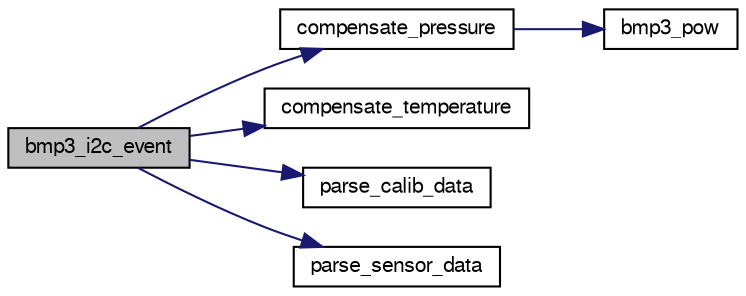 digraph "bmp3_i2c_event"
{
  edge [fontname="FreeSans",fontsize="10",labelfontname="FreeSans",labelfontsize="10"];
  node [fontname="FreeSans",fontsize="10",shape=record];
  rankdir="LR";
  Node1 [label="bmp3_i2c_event",height=0.2,width=0.4,color="black", fillcolor="grey75", style="filled", fontcolor="black"];
  Node1 -> Node2 [color="midnightblue",fontsize="10",style="solid",fontname="FreeSans"];
  Node2 [label="compensate_pressure",height=0.2,width=0.4,color="black", fillcolor="white", style="filled",URL="$bmp3__i2c_8c.html#ab435820735af350d16c4ef134fb268f3",tooltip="This internal API is used to compensate the raw pressure data and return the compensated pressure dat..."];
  Node2 -> Node3 [color="midnightblue",fontsize="10",style="solid",fontname="FreeSans"];
  Node3 [label="bmp3_pow",height=0.2,width=0.4,color="black", fillcolor="white", style="filled",URL="$bmp3__i2c_8c.html#a237bf949258f61e5e06584942c37f068",tooltip="This internal API is used to calculate the power functionality for double precision floating point va..."];
  Node1 -> Node4 [color="midnightblue",fontsize="10",style="solid",fontname="FreeSans"];
  Node4 [label="compensate_temperature",height=0.2,width=0.4,color="black", fillcolor="white", style="filled",URL="$bmp3__i2c_8c.html#ac05a2dd2029ad95c4e4beee431c4f04a",tooltip="This internal API is used to compensate the raw temperature data and return the compensated temperatu..."];
  Node1 -> Node5 [color="midnightblue",fontsize="10",style="solid",fontname="FreeSans"];
  Node5 [label="parse_calib_data",height=0.2,width=0.4,color="black", fillcolor="white", style="filled",URL="$bmp3__i2c_8c.html#a8db9360f376ff88b19c5708855b1e92f",tooltip="This internal API is used to parse the calibration data, compensates it and store it in device struct..."];
  Node1 -> Node6 [color="midnightblue",fontsize="10",style="solid",fontname="FreeSans"];
  Node6 [label="parse_sensor_data",height=0.2,width=0.4,color="black", fillcolor="white", style="filled",URL="$bmp3__i2c_8c.html#aeac2f724fd1ecfd3f46316f51ad04b53",tooltip="local function to extract raw data from i2c buffer and compute compensation with selected precision ..."];
}
